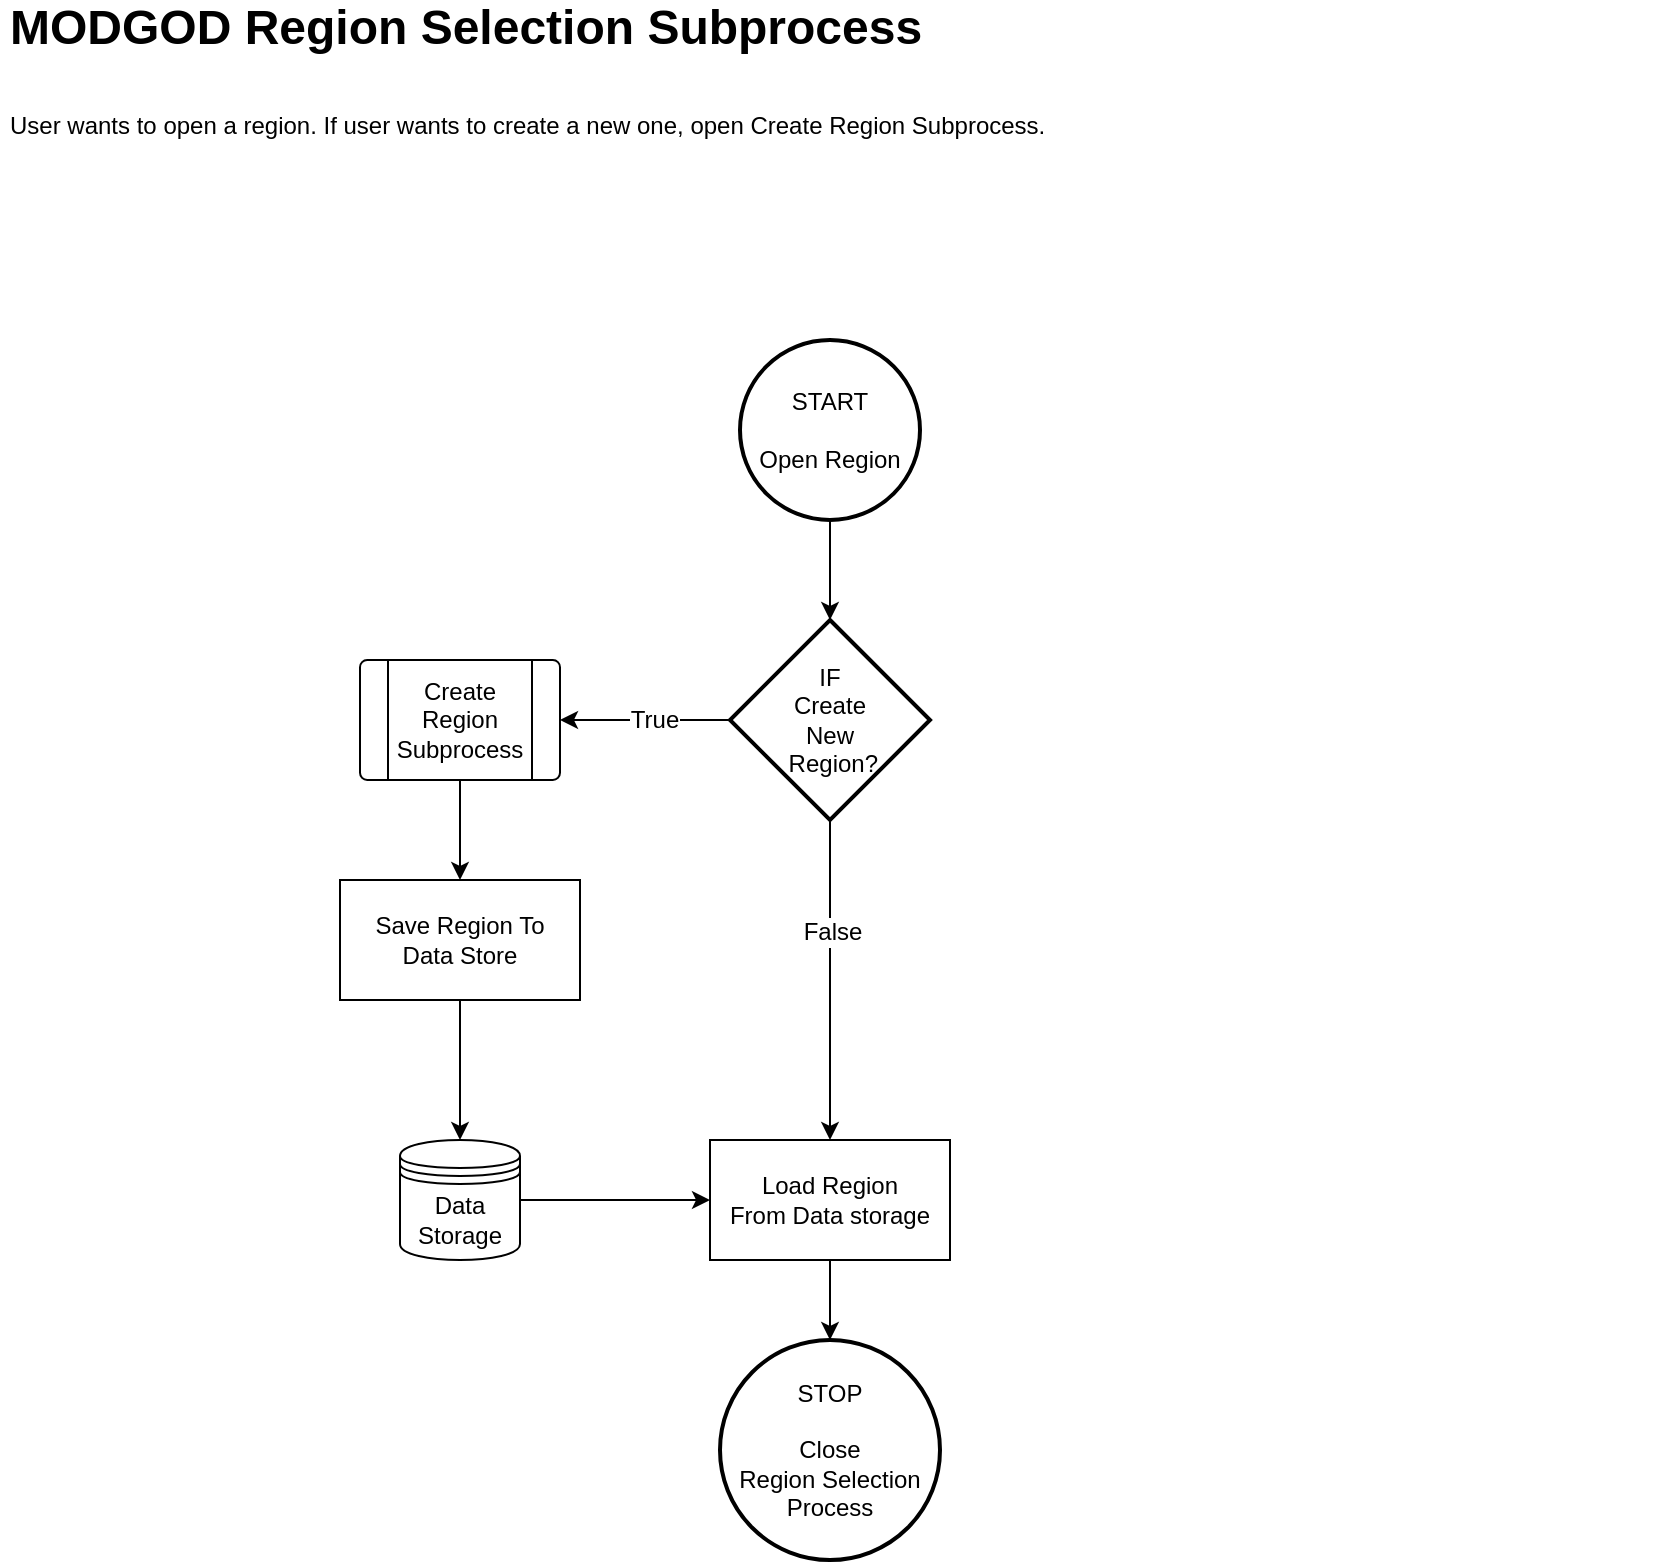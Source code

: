 <mxfile version="20.6.2" type="device"><diagram id="zRx6mBnDStIuMqTZuLI2" name="Page-1"><mxGraphModel dx="1648" dy="820" grid="1" gridSize="10" guides="1" tooltips="1" connect="1" arrows="1" fold="1" page="1" pageScale="1" pageWidth="850" pageHeight="1100" math="0" shadow="0"><root><mxCell id="0"/><mxCell id="1" parent="0"/><mxCell id="U8ZFVvuV6WymN-JmmA9R-1" style="edgeStyle=orthogonalEdgeStyle;rounded=0;orthogonalLoop=1;jettySize=auto;html=1;entryX=0.5;entryY=0;entryDx=0;entryDy=0;entryPerimeter=0;" parent="1" source="U8ZFVvuV6WymN-JmmA9R-2" target="U8ZFVvuV6WymN-JmmA9R-9" edge="1"><mxGeometry relative="1" as="geometry"><mxPoint x="415" y="300" as="targetPoint"/></mxGeometry></mxCell><mxCell id="U8ZFVvuV6WymN-JmmA9R-2" value="START&lt;br&gt;&lt;br&gt;Open Region" style="strokeWidth=2;html=1;shape=mxgraph.flowchart.start_2;whiteSpace=wrap;" parent="1" vertex="1"><mxGeometry x="380" y="180" width="90" height="90" as="geometry"/></mxCell><mxCell id="U8ZFVvuV6WymN-JmmA9R-4" value="STOP&lt;br&gt;&lt;br&gt;Close&lt;br&gt;Region Selection&lt;br&gt;Process" style="strokeWidth=2;html=1;shape=mxgraph.flowchart.start_2;whiteSpace=wrap;" parent="1" vertex="1"><mxGeometry x="370" y="680" width="110" height="110" as="geometry"/></mxCell><mxCell id="U8ZFVvuV6WymN-JmmA9R-5" style="edgeStyle=orthogonalEdgeStyle;rounded=0;orthogonalLoop=1;jettySize=auto;html=1;exitX=0.5;exitY=1;exitDx=0;exitDy=0;exitPerimeter=0;fontSize=12;entryX=0.5;entryY=0;entryDx=0;entryDy=0;" parent="1" source="U8ZFVvuV6WymN-JmmA9R-9" target="U8ZFVvuV6WymN-JmmA9R-11" edge="1"><mxGeometry relative="1" as="geometry"><mxPoint x="415" y="450" as="targetPoint"/></mxGeometry></mxCell><mxCell id="U8ZFVvuV6WymN-JmmA9R-6" value="False" style="edgeLabel;html=1;align=center;verticalAlign=middle;resizable=0;points=[];fontSize=12;" parent="U8ZFVvuV6WymN-JmmA9R-5" vertex="1" connectable="0"><mxGeometry x="-0.298" y="1" relative="1" as="geometry"><mxPoint as="offset"/></mxGeometry></mxCell><mxCell id="U8ZFVvuV6WymN-JmmA9R-7" style="edgeStyle=orthogonalEdgeStyle;rounded=0;orthogonalLoop=1;jettySize=auto;html=1;exitX=0;exitY=0.5;exitDx=0;exitDy=0;exitPerimeter=0;entryX=1;entryY=0.5;entryDx=0;entryDy=0;fontSize=12;" parent="1" source="U8ZFVvuV6WymN-JmmA9R-9" target="U8ZFVvuV6WymN-JmmA9R-15" edge="1"><mxGeometry relative="1" as="geometry"/></mxCell><mxCell id="U8ZFVvuV6WymN-JmmA9R-8" value="True" style="edgeLabel;html=1;align=center;verticalAlign=middle;resizable=0;points=[];fontSize=12;" parent="U8ZFVvuV6WymN-JmmA9R-7" vertex="1" connectable="0"><mxGeometry x="-0.093" relative="1" as="geometry"><mxPoint as="offset"/></mxGeometry></mxCell><mxCell id="U8ZFVvuV6WymN-JmmA9R-9" value="IF&lt;br&gt;Create&lt;br&gt;New&lt;br&gt;&amp;nbsp;Region?" style="strokeWidth=2;html=1;shape=mxgraph.flowchart.decision;whiteSpace=wrap;" parent="1" vertex="1"><mxGeometry x="375" y="320" width="100" height="100" as="geometry"/></mxCell><mxCell id="U8ZFVvuV6WymN-JmmA9R-10" style="edgeStyle=orthogonalEdgeStyle;rounded=0;orthogonalLoop=1;jettySize=auto;html=1;exitX=0.5;exitY=1;exitDx=0;exitDy=0;fontSize=12;" parent="1" source="U8ZFVvuV6WymN-JmmA9R-11" target="U8ZFVvuV6WymN-JmmA9R-4" edge="1"><mxGeometry relative="1" as="geometry"/></mxCell><mxCell id="U8ZFVvuV6WymN-JmmA9R-11" value="Load Region&lt;br&gt;From Data storage" style="rounded=0;whiteSpace=wrap;html=1;fontSize=12;" parent="1" vertex="1"><mxGeometry x="365" y="580" width="120" height="60" as="geometry"/></mxCell><mxCell id="U8ZFVvuV6WymN-JmmA9R-12" style="edgeStyle=orthogonalEdgeStyle;rounded=0;orthogonalLoop=1;jettySize=auto;html=1;exitX=1;exitY=0.5;exitDx=0;exitDy=0;entryX=0;entryY=0.5;entryDx=0;entryDy=0;fontSize=12;" parent="1" source="U8ZFVvuV6WymN-JmmA9R-13" target="U8ZFVvuV6WymN-JmmA9R-11" edge="1"><mxGeometry relative="1" as="geometry"/></mxCell><mxCell id="U8ZFVvuV6WymN-JmmA9R-13" value="Data&lt;br&gt;Storage" style="shape=datastore;whiteSpace=wrap;html=1;fontSize=12;" parent="1" vertex="1"><mxGeometry x="210" y="580" width="60" height="60" as="geometry"/></mxCell><mxCell id="U8ZFVvuV6WymN-JmmA9R-14" style="edgeStyle=orthogonalEdgeStyle;rounded=0;orthogonalLoop=1;jettySize=auto;html=1;exitX=0.5;exitY=1;exitDx=0;exitDy=0;fontSize=12;" parent="1" source="U8ZFVvuV6WymN-JmmA9R-15" target="U8ZFVvuV6WymN-JmmA9R-17" edge="1"><mxGeometry relative="1" as="geometry"/></mxCell><mxCell id="U8ZFVvuV6WymN-JmmA9R-15" value="Create Region&lt;br&gt;Subprocess" style="verticalLabelPosition=middle;verticalAlign=middle;html=1;shape=process;whiteSpace=wrap;rounded=1;size=0.14;arcSize=6;fontSize=12;labelPosition=center;align=center;" parent="1" vertex="1"><mxGeometry x="190" y="340" width="100" height="60" as="geometry"/></mxCell><mxCell id="U8ZFVvuV6WymN-JmmA9R-16" style="edgeStyle=orthogonalEdgeStyle;rounded=0;orthogonalLoop=1;jettySize=auto;html=1;fontSize=12;" parent="1" source="U8ZFVvuV6WymN-JmmA9R-17" target="U8ZFVvuV6WymN-JmmA9R-13" edge="1"><mxGeometry relative="1" as="geometry"/></mxCell><mxCell id="U8ZFVvuV6WymN-JmmA9R-17" value="Save Region To&lt;br&gt;Data Store" style="rounded=0;whiteSpace=wrap;html=1;fontSize=12;" parent="1" vertex="1"><mxGeometry x="180" y="450" width="120" height="60" as="geometry"/></mxCell><mxCell id="4cRAAy_UhOYyXXW2G1vk-1" value="&lt;span style=&quot;font-size: 24px;&quot;&gt;&lt;b&gt;MODGOD Region Selection Subprocess&lt;/b&gt;&lt;/span&gt;&lt;h1&gt;&lt;span style=&quot;background-color: initial; font-size: 12px; font-weight: normal;&quot;&gt;User wants to open a region. If user wants to create a new one, open Create Region Subprocess.&lt;/span&gt;&lt;br&gt;&lt;/h1&gt;" style="text;html=1;strokeColor=none;fillColor=none;spacing=5;spacingTop=-20;whiteSpace=wrap;overflow=hidden;rounded=0;" parent="1" vertex="1"><mxGeometry x="10" y="20" width="830" height="120" as="geometry"/></mxCell></root></mxGraphModel></diagram></mxfile>